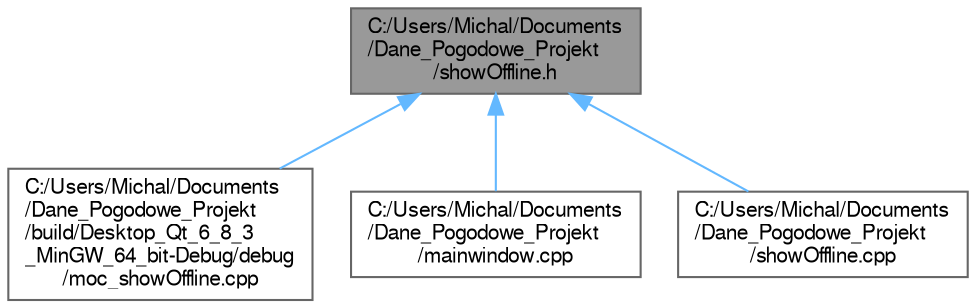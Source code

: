 digraph "C:/Users/Michal/Documents/Dane_Pogodowe_Projekt/showOffline.h"
{
 // LATEX_PDF_SIZE
  bgcolor="transparent";
  edge [fontname=FreeSans,fontsize=10,labelfontname=FreeSans,labelfontsize=10];
  node [fontname=FreeSans,fontsize=10,shape=box,height=0.2,width=0.4];
  Node1 [id="Node000001",label="C:/Users/Michal/Documents\l/Dane_Pogodowe_Projekt\l/showOffline.h",height=0.2,width=0.4,color="gray40", fillcolor="grey60", style="filled", fontcolor="black",tooltip=" "];
  Node1 -> Node2 [id="edge1_Node000001_Node000002",dir="back",color="steelblue1",style="solid",tooltip=" "];
  Node2 [id="Node000002",label="C:/Users/Michal/Documents\l/Dane_Pogodowe_Projekt\l/build/Desktop_Qt_6_8_3\l_MinGW_64_bit-Debug/debug\l/moc_showOffline.cpp",height=0.2,width=0.4,color="grey40", fillcolor="white", style="filled",URL="$moc__show_offline_8cpp.html",tooltip=" "];
  Node1 -> Node3 [id="edge2_Node000001_Node000003",dir="back",color="steelblue1",style="solid",tooltip=" "];
  Node3 [id="Node000003",label="C:/Users/Michal/Documents\l/Dane_Pogodowe_Projekt\l/mainwindow.cpp",height=0.2,width=0.4,color="grey40", fillcolor="white", style="filled",URL="$mainwindow_8cpp.html",tooltip=" "];
  Node1 -> Node4 [id="edge3_Node000001_Node000004",dir="back",color="steelblue1",style="solid",tooltip=" "];
  Node4 [id="Node000004",label="C:/Users/Michal/Documents\l/Dane_Pogodowe_Projekt\l/showOffline.cpp",height=0.2,width=0.4,color="grey40", fillcolor="white", style="filled",URL="$show_offline_8cpp.html",tooltip=" "];
}
